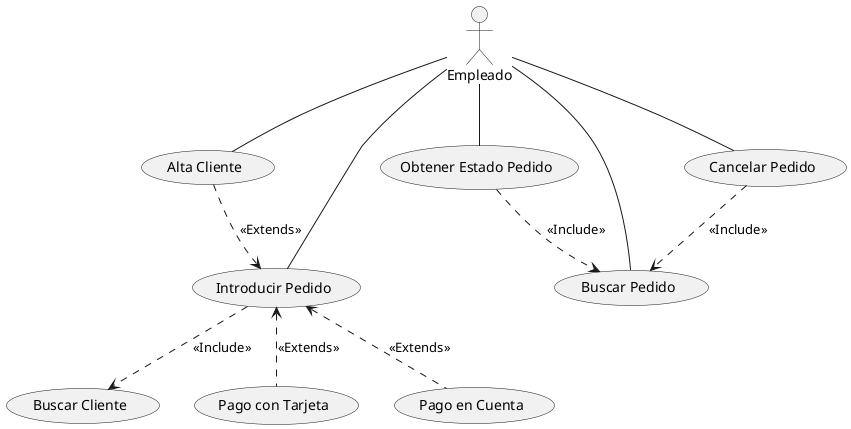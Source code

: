 @startuml
:Empleado: -- (Alta Cliente)
:Empleado: -- (Introducir Pedido)
:Empleado: -- (Obtener Estado Pedido)
:Empleado: -- (Buscar Pedido)
:Empleado: -- (Cancelar Pedido)
(Alta Cliente) ..> (Introducir Pedido): <<Extends>>
(Introducir Pedido) ..> (Buscar Cliente): <<Include>>
(Introducir Pedido) <.. (Pago con Tarjeta): <<Extends>>
(Introducir Pedido) <.. (Pago en Cuenta): <<Extends>>
(Obtener Estado Pedido) ..> (Buscar Pedido): <<Include>>
(Cancelar Pedido) ..> (Buscar Pedido): <<Include>>
@enduml